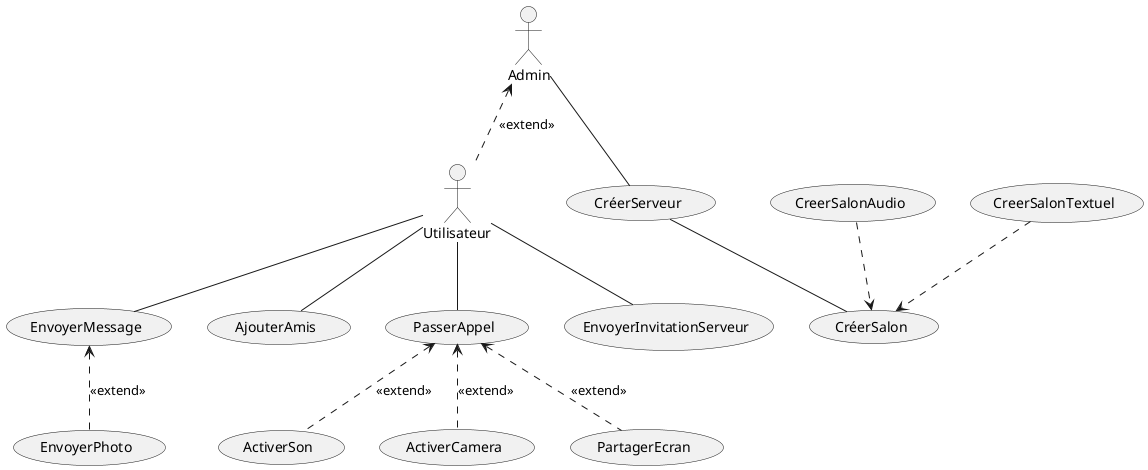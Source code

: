 @startuml
actor Utilisateur
usecase EnvoyerMessage
usecase EnvoyerPhoto
usecase AjouterAmis
usecase PasserAppel
usecase ActiverSon
usecase ActiverCamera
usecase PartagerEcran
usecase EnvoyerInvitationServeur

actor Admin
usecase CréerServeur
usecase CréerSalon
usecase CreerSalonAudio
usecase CreerSalonTextuel

Utilisateur -- EnvoyerMessage
EnvoyerMessage <.. EnvoyerPhoto : <<extend>>

Utilisateur -- AjouterAmis
Utilisateur -- PasserAppel
PasserAppel <.. ActiverCamera : <<extend>>
PasserAppel <.. ActiverSon : <<extend>>
PasserAppel <.. PartagerEcran : <<extend>>

Admin -- CréerServeur
Admin <.. Utilisateur : <<extend>>
CréerServeur -- CréerSalon
Utilisateur -- EnvoyerInvitationServeur

CreerSalonAudio ..> CréerSalon
CreerSalonTextuel ..> CréerSalon

@enduml
